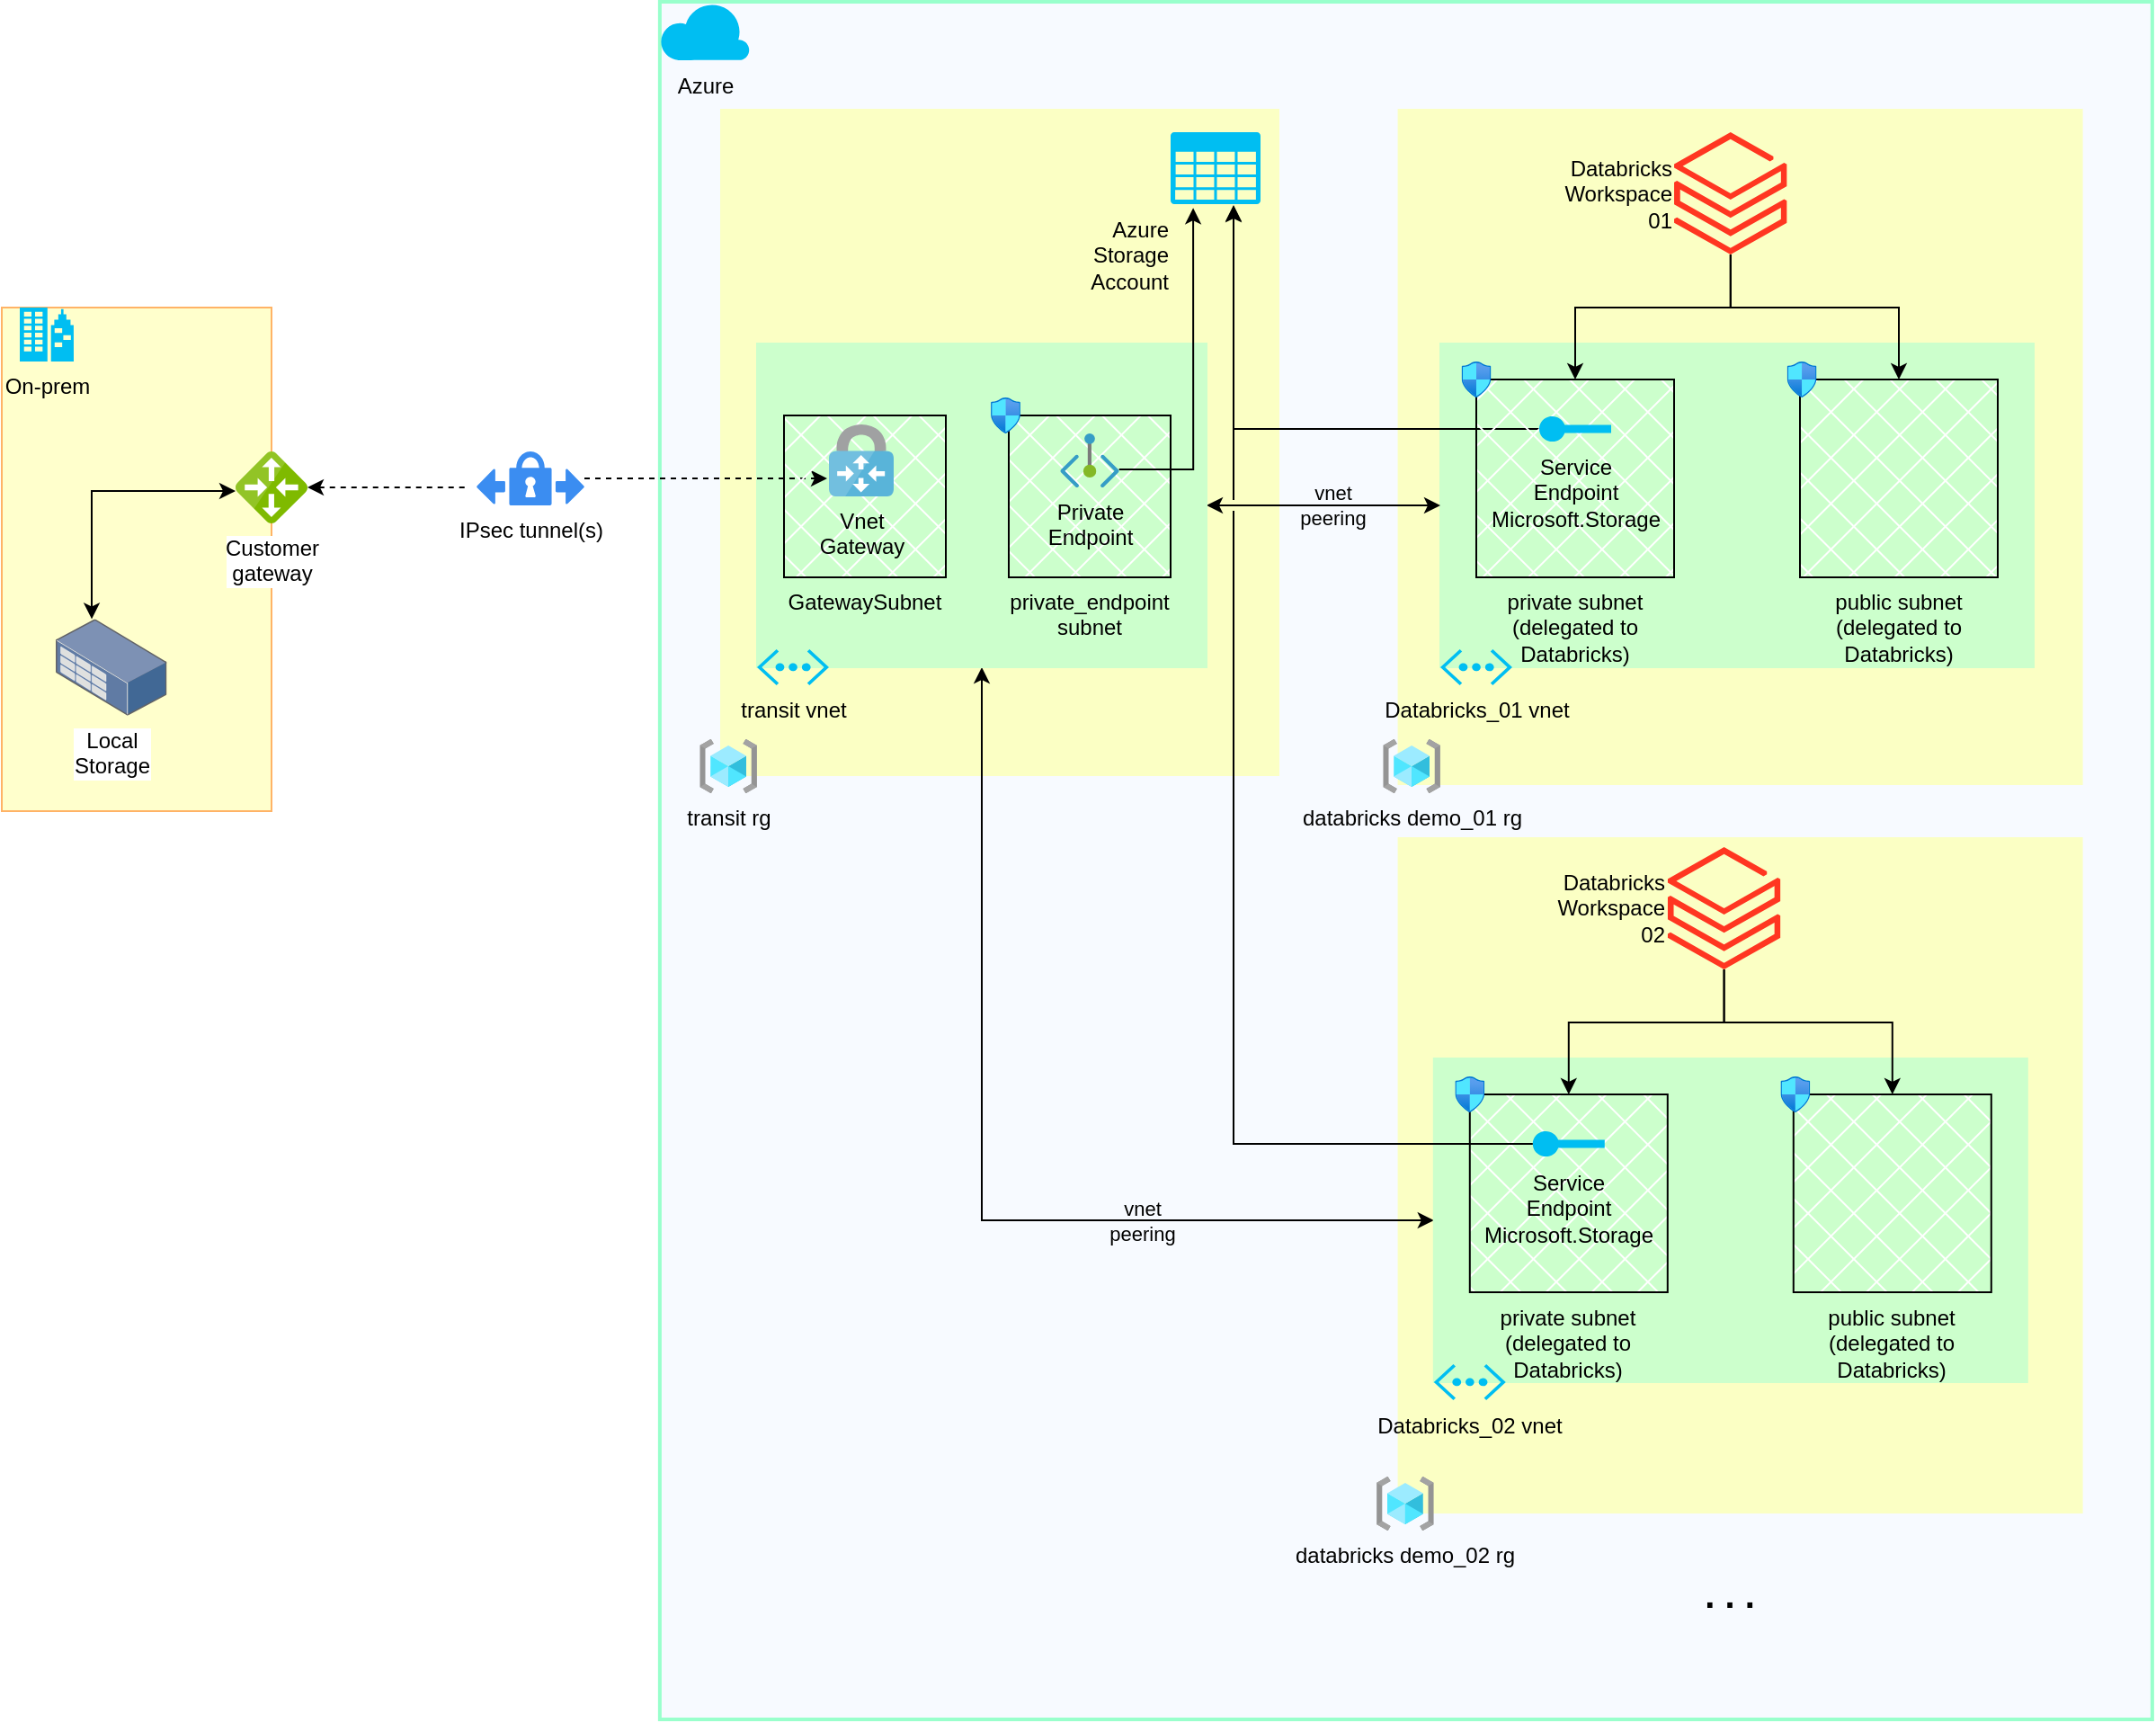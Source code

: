 <mxfile version="22.1.16" type="device">
  <diagram name="Page-1" id="wlpCGRaCWPYndiIkK6_C">
    <mxGraphModel dx="978" dy="1689" grid="1" gridSize="10" guides="1" tooltips="1" connect="1" arrows="1" fold="1" page="1" pageScale="1" pageWidth="827" pageHeight="1169" math="0" shadow="0">
      <root>
        <mxCell id="0" />
        <mxCell id="1" parent="0" />
        <mxCell id="36lTpFecWONafMQtDg19-7" value="" style="rounded=0;whiteSpace=wrap;html=1;fillColor=#F7FAFF;strokeColor=#99FFCC;strokeWidth=2;" parent="1" vertex="1">
          <mxGeometry x="445.94" y="-160" width="830" height="955" as="geometry" />
        </mxCell>
        <mxCell id="qWHlPWGPY1Tunr-4K-EF-4" value="" style="rounded=0;whiteSpace=wrap;html=1;fillColor=#FBFFC4;strokeColor=#FBFFC4;fillStyle=auto;" vertex="1" parent="1">
          <mxGeometry x="856.8" y="-100" width="380" height="375" as="geometry" />
        </mxCell>
        <mxCell id="qWHlPWGPY1Tunr-4K-EF-11" value="" style="rounded=0;whiteSpace=wrap;html=1;fillColor=#FBFFC4;strokeColor=#FBFFC4;fillStyle=auto;" vertex="1" parent="1">
          <mxGeometry x="856.8" y="305" width="380" height="375" as="geometry" />
        </mxCell>
        <mxCell id="qWHlPWGPY1Tunr-4K-EF-10" value="" style="rounded=0;whiteSpace=wrap;html=1;fillColor=#FBFFC4;strokeColor=#FBFFC4;fillStyle=auto;" vertex="1" parent="1">
          <mxGeometry x="480" y="-100" width="310" height="370" as="geometry" />
        </mxCell>
        <mxCell id="36lTpFecWONafMQtDg19-27" value="" style="rounded=0;whiteSpace=wrap;html=1;fillColor=#CCFFCC;strokeColor=#CCFFCC;fillStyle=auto;" parent="1" vertex="1">
          <mxGeometry x="880" y="30" width="330" height="180" as="geometry" />
        </mxCell>
        <mxCell id="36lTpFecWONafMQtDg19-50" style="edgeStyle=orthogonalEdgeStyle;rounded=0;orthogonalLoop=1;jettySize=auto;html=1;entryX=0;entryY=0.5;entryDx=0;entryDy=0;startArrow=classic;startFill=1;" parent="1" source="36lTpFecWONafMQtDg19-18" target="36lTpFecWONafMQtDg19-27" edge="1">
          <mxGeometry relative="1" as="geometry" />
        </mxCell>
        <mxCell id="36lTpFecWONafMQtDg19-51" value="vnet&lt;br&gt;peering" style="edgeLabel;html=1;align=center;verticalAlign=middle;resizable=0;points=[];labelBackgroundColor=none;" parent="36lTpFecWONafMQtDg19-50" vertex="1" connectable="0">
          <mxGeometry x="-0.139" y="-1" relative="1" as="geometry">
            <mxPoint x="14" y="-1" as="offset" />
          </mxGeometry>
        </mxCell>
        <mxCell id="V3IKgcKod6mP1gv3kBu5-17" style="edgeStyle=orthogonalEdgeStyle;rounded=0;orthogonalLoop=1;jettySize=auto;html=1;entryX=0;entryY=0.5;entryDx=0;entryDy=0;startArrow=classic;startFill=1;" parent="1" source="36lTpFecWONafMQtDg19-18" target="V3IKgcKod6mP1gv3kBu5-5" edge="1">
          <mxGeometry relative="1" as="geometry">
            <Array as="points">
              <mxPoint x="625" y="518" />
            </Array>
          </mxGeometry>
        </mxCell>
        <mxCell id="V3IKgcKod6mP1gv3kBu5-18" value="vnet&lt;br&gt;peering" style="edgeLabel;html=1;align=center;verticalAlign=middle;resizable=0;points=[];labelBackgroundColor=none;" parent="V3IKgcKod6mP1gv3kBu5-17" vertex="1" connectable="0">
          <mxGeometry x="0.417" relative="1" as="geometry">
            <mxPoint as="offset" />
          </mxGeometry>
        </mxCell>
        <mxCell id="36lTpFecWONafMQtDg19-18" value="" style="rounded=0;whiteSpace=wrap;html=1;fillColor=#CCFFCC;strokeColor=#CCFFCC;fillStyle=auto;" parent="1" vertex="1">
          <mxGeometry x="500" y="30" width="250" height="180" as="geometry" />
        </mxCell>
        <mxCell id="36lTpFecWONafMQtDg19-5" value="" style="rounded=0;whiteSpace=wrap;html=1;fillColor=#FFFFCC;strokeColor=#FFB366;" parent="1" vertex="1">
          <mxGeometry x="80" y="10" width="150" height="280" as="geometry" />
        </mxCell>
        <mxCell id="36lTpFecWONafMQtDg19-6" value="On-prem" style="verticalLabelPosition=bottom;html=1;verticalAlign=top;align=center;strokeColor=none;fillColor=#00BEF2;shape=mxgraph.azure.enterprise;pointerEvents=1;" parent="1" vertex="1">
          <mxGeometry x="90" y="10" width="30" height="30" as="geometry" />
        </mxCell>
        <mxCell id="36lTpFecWONafMQtDg19-3" value="Customer&lt;br&gt;gateway" style="image;sketch=0;aspect=fixed;html=1;points=[];align=center;fontSize=12;image=img/lib/mscae/Local_Network_Gateways.svg;" parent="1" vertex="1">
          <mxGeometry x="210" y="90" width="40" height="40" as="geometry" />
        </mxCell>
        <mxCell id="36lTpFecWONafMQtDg19-44" value="" style="edgeStyle=orthogonalEdgeStyle;rounded=0;orthogonalLoop=1;jettySize=auto;html=1;dashed=1;entryX=-0.028;entryY=0.75;entryDx=0;entryDy=0;entryPerimeter=0;" parent="1" source="36lTpFecWONafMQtDg19-8" target="36lTpFecWONafMQtDg19-14" edge="1">
          <mxGeometry relative="1" as="geometry">
            <mxPoint x="550" y="105" as="targetPoint" />
          </mxGeometry>
        </mxCell>
        <mxCell id="36lTpFecWONafMQtDg19-8" value="IPsec tunnel(s)" style="sketch=0;html=1;aspect=fixed;strokeColor=none;shadow=0;fillColor=#3B8DF1;verticalAlign=top;labelPosition=center;verticalLabelPosition=bottom;shape=mxgraph.gcp2.vpn" parent="1" vertex="1">
          <mxGeometry x="344" y="90" width="60" height="30" as="geometry" />
        </mxCell>
        <mxCell id="36lTpFecWONafMQtDg19-13" style="edgeStyle=orthogonalEdgeStyle;rounded=0;orthogonalLoop=1;jettySize=auto;html=1;endArrow=none;endFill=0;dashed=1;startArrow=classic;startFill=1;" parent="1" edge="1">
          <mxGeometry relative="1" as="geometry">
            <mxPoint x="250" y="110" as="sourcePoint" />
            <mxPoint x="340" y="110" as="targetPoint" />
          </mxGeometry>
        </mxCell>
        <mxCell id="36lTpFecWONafMQtDg19-19" value="transit&amp;nbsp;vnet" style="verticalLabelPosition=bottom;html=1;verticalAlign=top;align=center;strokeColor=none;fillColor=#00BEF2;shape=mxgraph.azure.virtual_network;pointerEvents=1;" parent="1" vertex="1">
          <mxGeometry x="500" y="200" width="40" height="20" as="geometry" />
        </mxCell>
        <mxCell id="36lTpFecWONafMQtDg19-22" value="Azure&lt;br&gt;Storage&lt;br&gt;Account" style="verticalLabelPosition=bottom;html=1;verticalAlign=top;align=right;strokeColor=none;fillColor=#00BEF2;shape=mxgraph.azure.storage;pointerEvents=1;labelPosition=left;" parent="1" vertex="1">
          <mxGeometry x="730" y="-87.5" width="50" height="40" as="geometry" />
        </mxCell>
        <mxCell id="36lTpFecWONafMQtDg19-23" value="Azure" style="verticalLabelPosition=bottom;html=1;verticalAlign=top;align=center;strokeColor=none;fillColor=#00BEF2;shape=mxgraph.azure.cloud;" parent="1" vertex="1">
          <mxGeometry x="445.94" y="-160" width="50" height="32.5" as="geometry" />
        </mxCell>
        <mxCell id="36lTpFecWONafMQtDg19-29" value="Databricks_01&amp;nbsp;vnet" style="verticalLabelPosition=bottom;html=1;verticalAlign=top;align=center;strokeColor=none;fillColor=#00BEF2;shape=mxgraph.azure.virtual_network;pointerEvents=1;" parent="1" vertex="1">
          <mxGeometry x="880" y="200" width="40" height="20" as="geometry" />
        </mxCell>
        <mxCell id="36lTpFecWONafMQtDg19-41" value="GatewaySubnet" style="rounded=0;whiteSpace=wrap;html=1;fillColor=default;fillStyle=cross-hatch;labelPosition=center;verticalLabelPosition=bottom;align=center;verticalAlign=top;" parent="1" vertex="1">
          <mxGeometry x="515" y="70" width="90" height="90" as="geometry" />
        </mxCell>
        <mxCell id="36lTpFecWONafMQtDg19-42" value="private_endpoint&lt;br&gt;subnet" style="rounded=0;whiteSpace=wrap;html=1;fillColor=default;fillStyle=cross-hatch;labelPosition=center;verticalLabelPosition=bottom;align=center;verticalAlign=top;" parent="1" vertex="1">
          <mxGeometry x="640" y="70" width="90" height="90" as="geometry" />
        </mxCell>
        <mxCell id="36lTpFecWONafMQtDg19-21" value="Private&lt;br&gt;Endpoint" style="image;aspect=fixed;html=1;points=[];align=center;fontSize=12;image=img/lib/azure2/networking/Private_Endpoint.svg;imageBackground=none;labelBackgroundColor=none;" parent="1" vertex="1">
          <mxGeometry x="668.64" y="80" width="32.73" height="30" as="geometry" />
        </mxCell>
        <mxCell id="36lTpFecWONafMQtDg19-14" value="Vnet&lt;br&gt;Gateway" style="image;sketch=0;aspect=fixed;html=1;points=[];align=center;fontSize=12;image=img/lib/mscae/VPN_Gateway.svg;labelBackgroundColor=none;" parent="1" vertex="1">
          <mxGeometry x="540" y="75" width="36" height="40" as="geometry" />
        </mxCell>
        <mxCell id="36lTpFecWONafMQtDg19-46" style="edgeStyle=orthogonalEdgeStyle;rounded=0;orthogonalLoop=1;jettySize=auto;html=1;entryX=0.7;entryY=1.013;entryDx=0;entryDy=0;entryPerimeter=0;" parent="1" source="36lTpFecWONafMQtDg19-34" target="36lTpFecWONafMQtDg19-22" edge="1">
          <mxGeometry relative="1" as="geometry" />
        </mxCell>
        <mxCell id="36lTpFecWONafMQtDg19-48" value="private subnet&lt;br&gt;(delegated to&lt;br&gt;Databricks)" style="rounded=0;whiteSpace=wrap;html=1;fillColor=default;fillStyle=cross-hatch;labelPosition=center;verticalLabelPosition=bottom;align=center;verticalAlign=top;" parent="1" vertex="1">
          <mxGeometry x="900" y="50" width="110" height="110" as="geometry" />
        </mxCell>
        <mxCell id="36lTpFecWONafMQtDg19-49" value="public subnet&lt;br&gt;(delegated to&lt;br&gt;Databricks)" style="rounded=0;whiteSpace=wrap;html=1;fillColor=default;fillStyle=cross-hatch;labelPosition=center;verticalLabelPosition=bottom;align=center;verticalAlign=top;" parent="1" vertex="1">
          <mxGeometry x="1080" y="50" width="110" height="110" as="geometry" />
        </mxCell>
        <mxCell id="36lTpFecWONafMQtDg19-34" value="Service&lt;br&gt;Endpoint&lt;br&gt;Microsoft.Storage" style="verticalLabelPosition=bottom;html=1;verticalAlign=top;align=center;strokeColor=none;fillColor=#00BEF2;shape=mxgraph.azure.service_endpoint;rotation=0;" parent="1" vertex="1">
          <mxGeometry x="935" y="70" width="40" height="15" as="geometry" />
        </mxCell>
        <mxCell id="36lTpFecWONafMQtDg19-53" style="edgeStyle=orthogonalEdgeStyle;rounded=0;orthogonalLoop=1;jettySize=auto;html=1;entryX=0.5;entryY=0;entryDx=0;entryDy=0;" parent="1" source="36lTpFecWONafMQtDg19-52" target="36lTpFecWONafMQtDg19-48" edge="1">
          <mxGeometry relative="1" as="geometry">
            <Array as="points">
              <mxPoint x="1041" y="10" />
              <mxPoint x="955" y="10" />
            </Array>
          </mxGeometry>
        </mxCell>
        <mxCell id="36lTpFecWONafMQtDg19-54" style="edgeStyle=orthogonalEdgeStyle;rounded=0;orthogonalLoop=1;jettySize=auto;html=1;" parent="1" source="36lTpFecWONafMQtDg19-52" target="36lTpFecWONafMQtDg19-49" edge="1">
          <mxGeometry relative="1" as="geometry">
            <Array as="points">
              <mxPoint x="1041" y="10" />
              <mxPoint x="1135" y="10" />
            </Array>
          </mxGeometry>
        </mxCell>
        <mxCell id="36lTpFecWONafMQtDg19-52" value="Databricks&lt;br&gt;Workspace&lt;br&gt;01" style="image;aspect=fixed;html=1;points=[];align=right;fontSize=12;image=img/lib/azure2/analytics/Azure_Databricks.svg;labelBackgroundColor=none;labelPosition=left;verticalLabelPosition=middle;verticalAlign=middle;" parent="1" vertex="1">
          <mxGeometry x="1010" y="-87.5" width="62.8" height="68" as="geometry" />
        </mxCell>
        <mxCell id="36lTpFecWONafMQtDg19-55" value="" style="image;aspect=fixed;html=1;points=[];align=center;fontSize=12;image=img/lib/azure2/networking/Network_Security_Groups.svg;" parent="1" vertex="1">
          <mxGeometry x="630" y="60" width="16.47" height="20" as="geometry" />
        </mxCell>
        <mxCell id="36lTpFecWONafMQtDg19-56" value="" style="image;aspect=fixed;html=1;points=[];align=center;fontSize=12;image=img/lib/azure2/networking/Network_Security_Groups.svg;" parent="1" vertex="1">
          <mxGeometry x="891.77" y="40" width="16.47" height="20" as="geometry" />
        </mxCell>
        <mxCell id="36lTpFecWONafMQtDg19-57" value="" style="image;aspect=fixed;html=1;points=[];align=center;fontSize=12;image=img/lib/azure2/networking/Network_Security_Groups.svg;" parent="1" vertex="1">
          <mxGeometry x="1072.8" y="40" width="16.47" height="20" as="geometry" />
        </mxCell>
        <mxCell id="V3IKgcKod6mP1gv3kBu5-3" value="Local&lt;br&gt;Storage" style="image;points=[];aspect=fixed;html=1;align=center;shadow=0;dashed=0;image=img/lib/allied_telesis/storage/Datacenter_Server_Rack_Storage_Unit_Small.svg;" parent="1" vertex="1">
          <mxGeometry x="110" y="183.2" width="61.74" height="53.6" as="geometry" />
        </mxCell>
        <mxCell id="V3IKgcKod6mP1gv3kBu5-4" style="edgeStyle=orthogonalEdgeStyle;rounded=0;orthogonalLoop=1;jettySize=auto;html=1;entryX=0;entryY=0.55;entryDx=0;entryDy=0;entryPerimeter=0;startArrow=classic;startFill=1;" parent="1" source="V3IKgcKod6mP1gv3kBu5-3" target="36lTpFecWONafMQtDg19-3" edge="1">
          <mxGeometry relative="1" as="geometry">
            <Array as="points">
              <mxPoint x="130" y="112" />
            </Array>
          </mxGeometry>
        </mxCell>
        <mxCell id="V3IKgcKod6mP1gv3kBu5-5" value="" style="rounded=0;whiteSpace=wrap;html=1;fillColor=#CCFFCC;strokeColor=#CCFFCC;fillStyle=auto;" parent="1" vertex="1">
          <mxGeometry x="876.4" y="427.5" width="330" height="180" as="geometry" />
        </mxCell>
        <mxCell id="V3IKgcKod6mP1gv3kBu5-6" value="Databricks_02 vnet" style="verticalLabelPosition=bottom;html=1;verticalAlign=top;align=center;strokeColor=none;fillColor=#00BEF2;shape=mxgraph.azure.virtual_network;pointerEvents=1;" parent="1" vertex="1">
          <mxGeometry x="876.4" y="597.5" width="40" height="20" as="geometry" />
        </mxCell>
        <mxCell id="V3IKgcKod6mP1gv3kBu5-7" value="private subnet&lt;br&gt;(delegated to&lt;br&gt;Databricks)" style="rounded=0;whiteSpace=wrap;html=1;fillColor=default;fillStyle=cross-hatch;labelPosition=center;verticalLabelPosition=bottom;align=center;verticalAlign=top;" parent="1" vertex="1">
          <mxGeometry x="896.4" y="447.5" width="110" height="110" as="geometry" />
        </mxCell>
        <mxCell id="V3IKgcKod6mP1gv3kBu5-8" value="public subnet&lt;br&gt;(delegated to&lt;br&gt;Databricks)" style="rounded=0;whiteSpace=wrap;html=1;fillColor=default;fillStyle=cross-hatch;labelPosition=center;verticalLabelPosition=bottom;align=center;verticalAlign=top;" parent="1" vertex="1">
          <mxGeometry x="1076.4" y="447.5" width="110" height="110" as="geometry" />
        </mxCell>
        <mxCell id="V3IKgcKod6mP1gv3kBu5-9" value="Service&lt;br&gt;Endpoint&lt;br&gt;Microsoft.Storage" style="verticalLabelPosition=bottom;html=1;verticalAlign=top;align=center;strokeColor=none;fillColor=#00BEF2;shape=mxgraph.azure.service_endpoint;rotation=0;" parent="1" vertex="1">
          <mxGeometry x="931.4" y="467.5" width="40" height="15" as="geometry" />
        </mxCell>
        <mxCell id="V3IKgcKod6mP1gv3kBu5-10" style="edgeStyle=orthogonalEdgeStyle;rounded=0;orthogonalLoop=1;jettySize=auto;html=1;entryX=0.5;entryY=0;entryDx=0;entryDy=0;" parent="1" source="V3IKgcKod6mP1gv3kBu5-12" target="V3IKgcKod6mP1gv3kBu5-7" edge="1">
          <mxGeometry relative="1" as="geometry">
            <Array as="points">
              <mxPoint x="1037.4" y="407.5" />
              <mxPoint x="951.4" y="407.5" />
            </Array>
          </mxGeometry>
        </mxCell>
        <mxCell id="V3IKgcKod6mP1gv3kBu5-11" style="edgeStyle=orthogonalEdgeStyle;rounded=0;orthogonalLoop=1;jettySize=auto;html=1;" parent="1" source="V3IKgcKod6mP1gv3kBu5-12" target="V3IKgcKod6mP1gv3kBu5-8" edge="1">
          <mxGeometry relative="1" as="geometry">
            <Array as="points">
              <mxPoint x="1037.4" y="407.5" />
              <mxPoint x="1131.4" y="407.5" />
            </Array>
          </mxGeometry>
        </mxCell>
        <mxCell id="V3IKgcKod6mP1gv3kBu5-12" value="Databricks&lt;br&gt;Workspace&lt;br&gt;02" style="image;aspect=fixed;html=1;points=[];align=right;fontSize=12;image=img/lib/azure2/analytics/Azure_Databricks.svg;labelBackgroundColor=none;labelPosition=left;verticalLabelPosition=middle;verticalAlign=middle;" parent="1" vertex="1">
          <mxGeometry x="1006.4" y="310" width="62.8" height="68" as="geometry" />
        </mxCell>
        <mxCell id="V3IKgcKod6mP1gv3kBu5-13" value="" style="image;aspect=fixed;html=1;points=[];align=center;fontSize=12;image=img/lib/azure2/networking/Network_Security_Groups.svg;" parent="1" vertex="1">
          <mxGeometry x="888.17" y="437.5" width="16.47" height="20" as="geometry" />
        </mxCell>
        <mxCell id="V3IKgcKod6mP1gv3kBu5-14" value="" style="image;aspect=fixed;html=1;points=[];align=center;fontSize=12;image=img/lib/azure2/networking/Network_Security_Groups.svg;" parent="1" vertex="1">
          <mxGeometry x="1069.2" y="437.5" width="16.47" height="20" as="geometry" />
        </mxCell>
        <mxCell id="V3IKgcKod6mP1gv3kBu5-15" value="&lt;b&gt;&lt;font style=&quot;font-size: 20px;&quot;&gt;. . .&lt;/font&gt;&lt;/b&gt;" style="text;strokeColor=none;align=center;fillColor=none;html=1;verticalAlign=middle;whiteSpace=wrap;rounded=0;" parent="1" vertex="1">
          <mxGeometry x="1011.4" y="710" width="60" height="30" as="geometry" />
        </mxCell>
        <mxCell id="V3IKgcKod6mP1gv3kBu5-21" style="edgeStyle=orthogonalEdgeStyle;rounded=0;orthogonalLoop=1;jettySize=auto;html=1;entryX=0.7;entryY=1.025;entryDx=0;entryDy=0;entryPerimeter=0;jumpStyle=gap;" parent="1" source="V3IKgcKod6mP1gv3kBu5-9" target="36lTpFecWONafMQtDg19-22" edge="1">
          <mxGeometry relative="1" as="geometry" />
        </mxCell>
        <mxCell id="qWHlPWGPY1Tunr-4K-EF-7" value="databricks demo_02 rg" style="image;aspect=fixed;html=1;points=[];align=center;fontSize=12;image=img/lib/azure2/general/Resource_Groups.svg;labelBackgroundColor=none;" vertex="1" parent="1">
          <mxGeometry x="844.52" y="660" width="31.88" height="30" as="geometry" />
        </mxCell>
        <mxCell id="qWHlPWGPY1Tunr-4K-EF-8" value="databricks demo_01 rg" style="image;aspect=fixed;html=1;points=[];align=center;fontSize=12;image=img/lib/azure2/general/Resource_Groups.svg;labelBackgroundColor=none;" vertex="1" parent="1">
          <mxGeometry x="848.12" y="250" width="31.88" height="30" as="geometry" />
        </mxCell>
        <mxCell id="qWHlPWGPY1Tunr-4K-EF-12" value="transit rg" style="image;aspect=fixed;html=1;points=[];align=center;fontSize=12;image=img/lib/azure2/general/Resource_Groups.svg;labelBackgroundColor=none;" vertex="1" parent="1">
          <mxGeometry x="468.12" y="250" width="31.88" height="30" as="geometry" />
        </mxCell>
        <mxCell id="qWHlPWGPY1Tunr-4K-EF-14" style="edgeStyle=orthogonalEdgeStyle;rounded=0;orthogonalLoop=1;jettySize=auto;html=1;entryX=0.251;entryY=1.053;entryDx=0;entryDy=0;entryPerimeter=0;" edge="1" parent="1" source="36lTpFecWONafMQtDg19-21" target="36lTpFecWONafMQtDg19-22">
          <mxGeometry relative="1" as="geometry">
            <Array as="points">
              <mxPoint x="743" y="100" />
            </Array>
          </mxGeometry>
        </mxCell>
      </root>
    </mxGraphModel>
  </diagram>
</mxfile>
